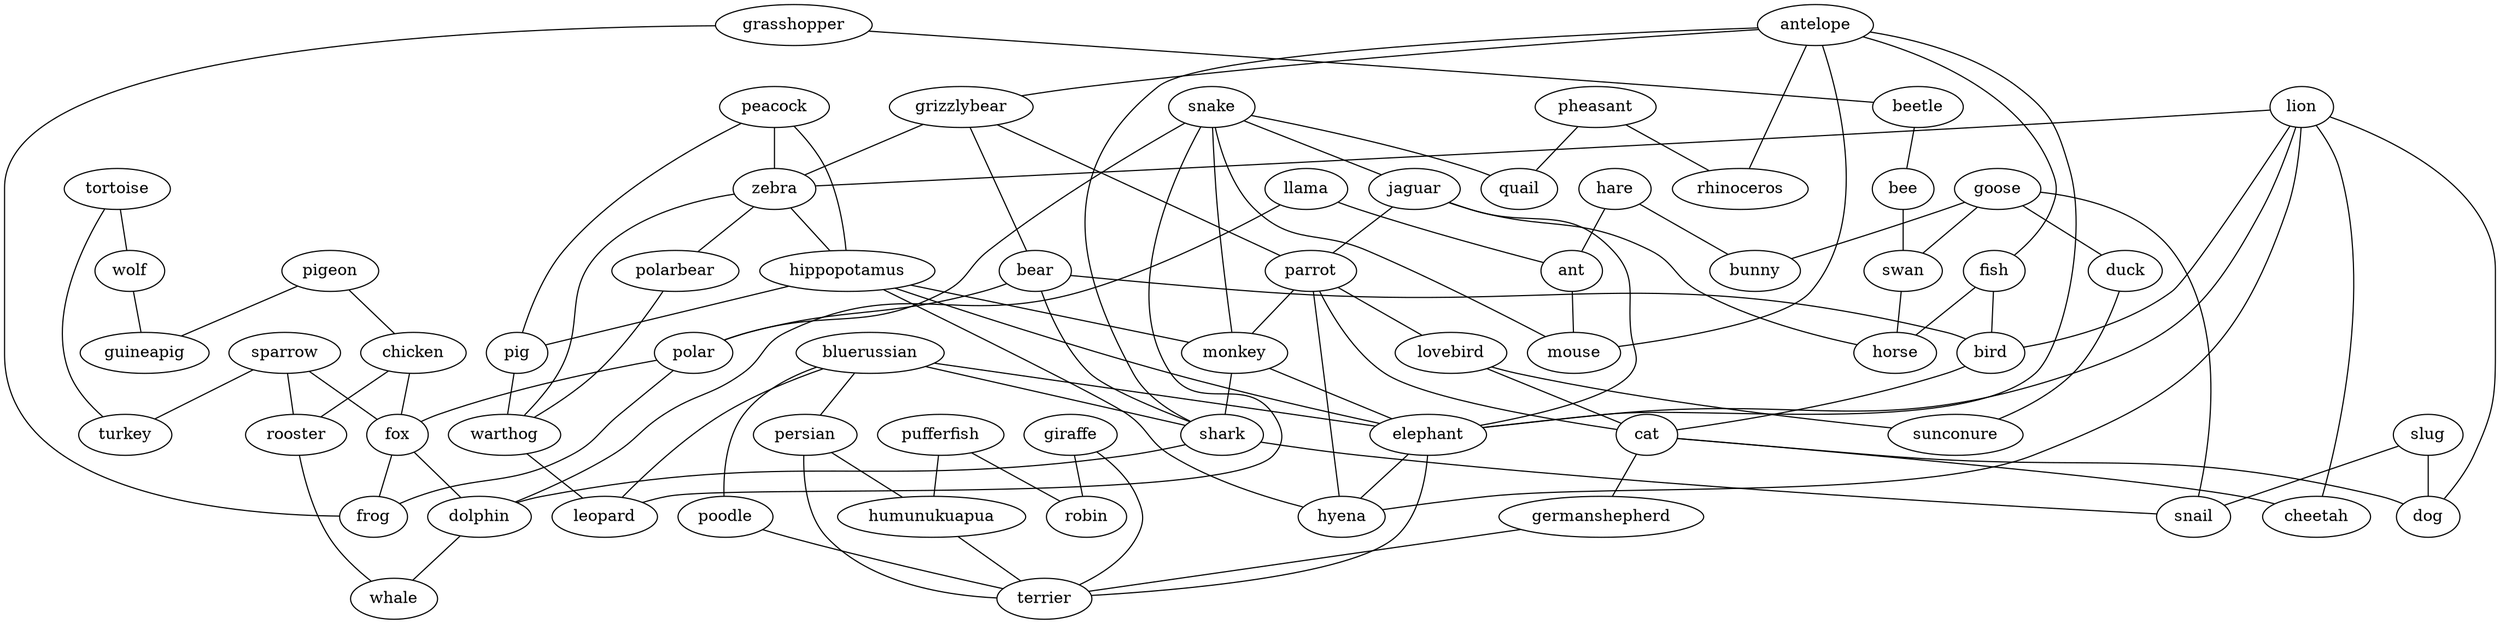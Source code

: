 strict graph  {
	peacock -- zebra	 [weight=1];
	peacock -- hippopotamus	 [weight=1];
	peacock -- pig	 [weight=1];
	antelope -- grizzlybear	 [weight=1];
	antelope -- fish	 [weight=1];
	antelope -- shark	 [weight=1];
	antelope -- mouse	 [weight=1];
	antelope -- rhinoceros	 [weight=1];
	antelope -- elephant	 [weight=1];
	pheasant -- quail	 [weight=1];
	pheasant -- rhinoceros	 [weight=1];
	sparrow -- fox	 [weight=1];
	sparrow -- turkey	 [weight=1];
	sparrow -- rooster	 [weight=1];
	pigeon -- chicken	 [weight=1];
	pigeon -- guineapig	 [weight=1];
	chicken -- fox	 [weight=1];
	chicken -- rooster	 [weight=1];
	grizzlybear -- bear	 [weight=1];
	grizzlybear -- parrot	 [weight=1];
	grizzlybear -- zebra	 [weight=1];
	bear -- polar	 [weight=1];
	bear -- bird	 [weight=1];
	bear -- shark	 [weight=1];
	giraffe -- robin	 [weight=1];
	giraffe -- terrier	 [weight=1];
	snake -- jaguar	 [weight=1];
	snake -- polar	 [weight=1];
	snake -- monkey	 [weight=1];
	snake -- quail	 [weight=1];
	snake -- mouse	 [weight=1];
	snake -- leopard	 [weight=1];
	llama -- dolphin	 [weight=1];
	llama -- ant	 [weight=1];
	jaguar -- parrot	 [weight=1];
	jaguar -- horse	 [weight=1];
	jaguar -- elephant	 [weight=1];
	parrot -- lovebird	 [weight=1];
	parrot -- monkey	 [weight=1];
	parrot -- cat	 [weight=1];
	parrot -- hyena	 [weight=1];
	bluerussian -- persian	 [weight=1];
	bluerussian -- poodle	 [weight=1];
	bluerussian -- shark	 [weight=1];
	bluerussian -- elephant	 [weight=1];
	bluerussian -- leopard	 [weight=1];
	polar -- fox	 [weight=1];
	polar -- frog	 [weight=1];
	fish -- bird	 [weight=1];
	fish -- horse	 [weight=1];
	grasshopper -- beetle	 [weight=1];
	grasshopper -- frog	 [weight=1];
	goose -- swan	 [weight=1];
	goose -- duck	 [weight=1];
	goose -- bunny	 [weight=1];
	goose -- snail	 [weight=1];
	lion -- zebra	 [weight=1];
	lion -- bird	 [weight=1];
	lion -- elephant	 [weight=1];
	lion -- cheetah	 [weight=1];
	lion -- dog	 [weight=1];
	lion -- hyena	 [weight=1];
	persian -- humunukuapua	 [weight=1];
	persian -- terrier	 [weight=1];
	zebra -- hippopotamus	 [weight=1];
	zebra -- polarbear	 [weight=1];
	zebra -- warthog	 [weight=1];
	beetle -- bee	 [weight=1];
	bee -- swan	 [weight=1];
	hippopotamus -- monkey	 [weight=1];
	hippopotamus -- pig	 [weight=1];
	hippopotamus -- elephant	 [weight=1];
	hippopotamus -- hyena	 [weight=1];
	fox -- frog	 [weight=1];
	fox -- dolphin	 [weight=1];
	lovebird -- sunconure	 [weight=1];
	lovebird -- cat	 [weight=1];
	bird -- cat	 [weight=1];
	slug -- snail	 [weight=1];
	slug -- dog	 [weight=1];
	tortoise -- wolf	 [weight=1];
	tortoise -- turkey	 [weight=1];
	wolf -- guineapig	 [weight=1];
	swan -- horse	 [weight=1];
	duck -- sunconure	 [weight=1];
	monkey -- shark	 [weight=1];
	monkey -- elephant	 [weight=1];
	poodle -- terrier	 [weight=1];
	hare -- ant	 [weight=1];
	hare -- bunny	 [weight=1];
	polarbear -- warthog	 [weight=1];
	pufferfish -- robin	 [weight=1];
	pufferfish -- humunukuapua	 [weight=1];
	rooster -- whale	 [weight=1];
	cat -- cheetah	 [weight=1];
	cat -- germanshepherd	 [weight=1];
	cat -- dog	 [weight=1];
	shark -- dolphin	 [weight=1];
	shark -- snail	 [weight=1];
	dolphin -- whale	 [weight=1];
	pig -- warthog	 [weight=1];
	ant -- mouse	 [weight=1];
	warthog -- leopard	 [weight=1];
	humunukuapua -- terrier	 [weight=1];
	elephant -- terrier	 [weight=1];
	elephant -- hyena	 [weight=1];
	germanshepherd -- terrier	 [weight=1];
}
